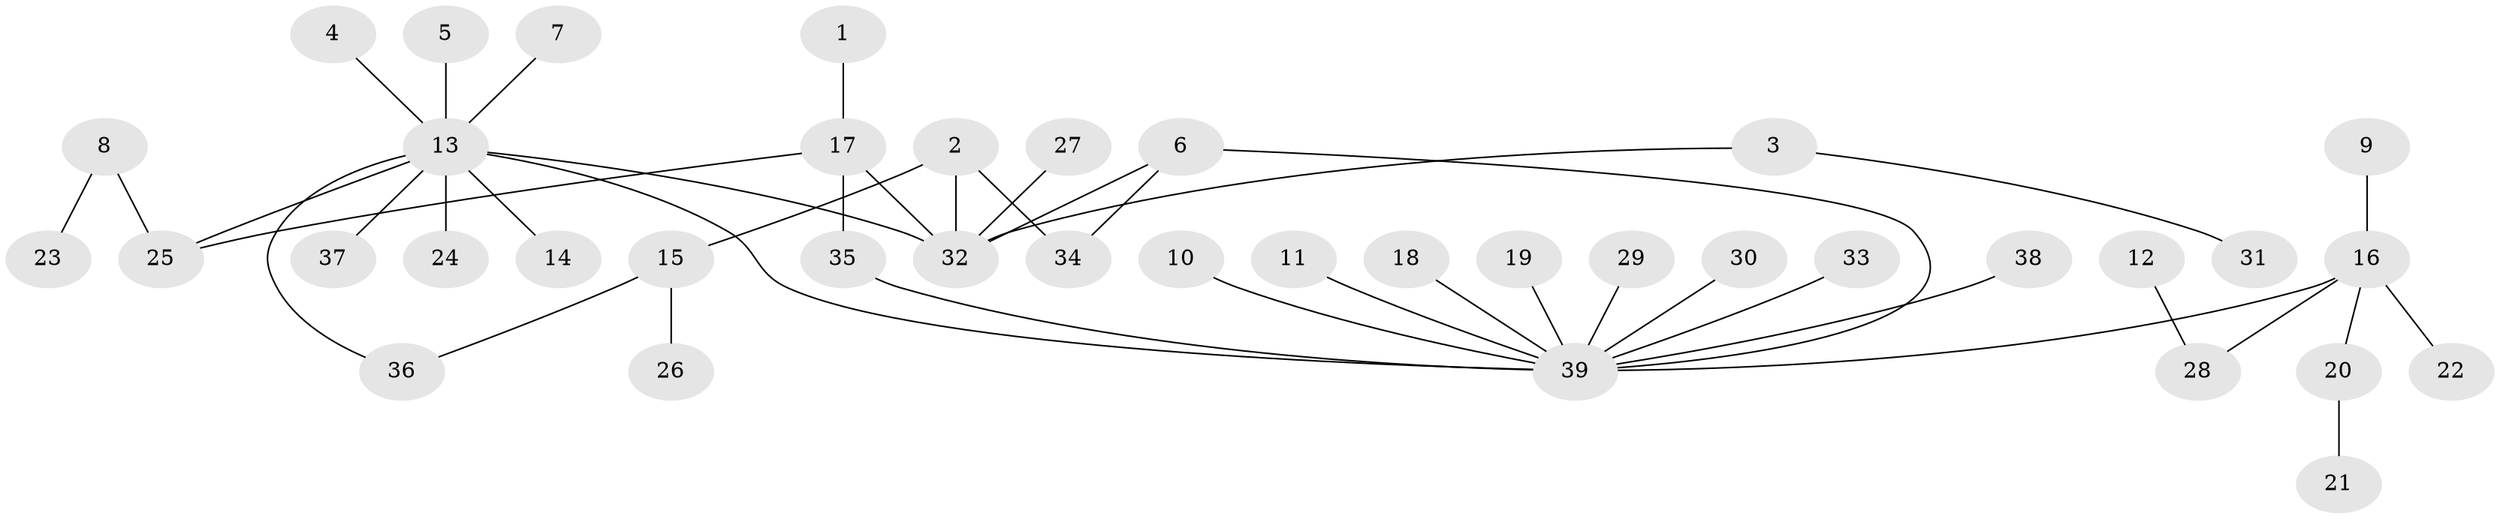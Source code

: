 // original degree distribution, {9: 0.015625, 12: 0.015625, 3: 0.109375, 7: 0.015625, 1: 0.5625, 2: 0.21875, 15: 0.015625, 6: 0.015625, 4: 0.03125}
// Generated by graph-tools (version 1.1) at 2025/36/03/04/25 23:36:50]
// undirected, 39 vertices, 43 edges
graph export_dot {
  node [color=gray90,style=filled];
  1;
  2;
  3;
  4;
  5;
  6;
  7;
  8;
  9;
  10;
  11;
  12;
  13;
  14;
  15;
  16;
  17;
  18;
  19;
  20;
  21;
  22;
  23;
  24;
  25;
  26;
  27;
  28;
  29;
  30;
  31;
  32;
  33;
  34;
  35;
  36;
  37;
  38;
  39;
  1 -- 17 [weight=1.0];
  2 -- 15 [weight=1.0];
  2 -- 32 [weight=1.0];
  2 -- 34 [weight=1.0];
  3 -- 31 [weight=1.0];
  3 -- 32 [weight=1.0];
  4 -- 13 [weight=1.0];
  5 -- 13 [weight=1.0];
  6 -- 32 [weight=1.0];
  6 -- 34 [weight=1.0];
  6 -- 39 [weight=1.0];
  7 -- 13 [weight=1.0];
  8 -- 23 [weight=1.0];
  8 -- 25 [weight=1.0];
  9 -- 16 [weight=1.0];
  10 -- 39 [weight=1.0];
  11 -- 39 [weight=1.0];
  12 -- 28 [weight=1.0];
  13 -- 14 [weight=1.0];
  13 -- 24 [weight=1.0];
  13 -- 25 [weight=1.0];
  13 -- 32 [weight=1.0];
  13 -- 36 [weight=1.0];
  13 -- 37 [weight=1.0];
  13 -- 39 [weight=1.0];
  15 -- 26 [weight=1.0];
  15 -- 36 [weight=1.0];
  16 -- 20 [weight=1.0];
  16 -- 22 [weight=1.0];
  16 -- 28 [weight=1.0];
  16 -- 39 [weight=1.0];
  17 -- 25 [weight=1.0];
  17 -- 32 [weight=2.0];
  17 -- 35 [weight=1.0];
  18 -- 39 [weight=1.0];
  19 -- 39 [weight=1.0];
  20 -- 21 [weight=1.0];
  27 -- 32 [weight=1.0];
  29 -- 39 [weight=1.0];
  30 -- 39 [weight=1.0];
  33 -- 39 [weight=1.0];
  35 -- 39 [weight=1.0];
  38 -- 39 [weight=1.0];
}
